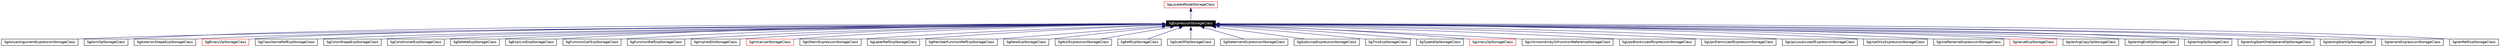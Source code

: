 digraph G
{
  edge [fontname="Helvetica",fontsize=10,labelfontname="Helvetica",labelfontsize=10];
  node [fontname="Helvetica",fontsize=10,shape=record];
  Node1 [label="SgExpressionStorageClass",height=0.2,width=0.4,color="white", fillcolor="black", style="filled" fontcolor="white"];
  Node2 -> Node1 [dir=back,color="midnightblue",fontsize=10,style="solid",fontname="Helvetica"];
  Node2 [label="SgLocatedNodeStorageClass",height=0.2,width=0.4,color="red",URL="$classSgLocatedNodeStorageClass.html"];
  Node1 -> Node3 [dir=back,color="midnightblue",fontsize=10,style="solid",fontname="Helvetica"];
  Node3 [label="SgActualArgumentExpressionStorageClass",height=0.2,width=0.4,color="black",URL="$classSgActualArgumentExpressionStorageClass.html"];
  Node1 -> Node4 [dir=back,color="midnightblue",fontsize=10,style="solid",fontname="Helvetica"];
  Node4 [label="SgAsmOpStorageClass",height=0.2,width=0.4,color="black",URL="$classSgAsmOpStorageClass.html"];
  Node1 -> Node5 [dir=back,color="midnightblue",fontsize=10,style="solid",fontname="Helvetica"];
  Node5 [label="SgAsteriskShapeExpStorageClass",height=0.2,width=0.4,color="black",URL="$classSgAsteriskShapeExpStorageClass.html"];
  Node1 -> Node6 [dir=back,color="midnightblue",fontsize=10,style="solid",fontname="Helvetica"];
  Node6 [label="SgBinaryOpStorageClass",height=0.2,width=0.4,color="red",URL="$classSgBinaryOpStorageClass.html"];
  Node1 -> Node7 [dir=back,color="midnightblue",fontsize=10,style="solid",fontname="Helvetica"];
  Node7 [label="SgClassNameRefExpStorageClass",height=0.2,width=0.4,color="black",URL="$classSgClassNameRefExpStorageClass.html"];
  Node1 -> Node8 [dir=back,color="midnightblue",fontsize=10,style="solid",fontname="Helvetica"];
  Node8 [label="SgColonShapeExpStorageClass",height=0.2,width=0.4,color="black",URL="$classSgColonShapeExpStorageClass.html"];
  Node1 -> Node9 [dir=back,color="midnightblue",fontsize=10,style="solid",fontname="Helvetica"];
  Node9 [label="SgConditionalExpStorageClass",height=0.2,width=0.4,color="black",URL="$classSgConditionalExpStorageClass.html"];
  Node1 -> Node10 [dir=back,color="midnightblue",fontsize=10,style="solid",fontname="Helvetica"];
  Node10 [label="SgDeleteExpStorageClass",height=0.2,width=0.4,color="black",URL="$classSgDeleteExpStorageClass.html"];
  Node1 -> Node11 [dir=back,color="midnightblue",fontsize=10,style="solid",fontname="Helvetica"];
  Node11 [label="SgExprListExpStorageClass",height=0.2,width=0.4,color="black",URL="$classSgExprListExpStorageClass.html"];
  Node1 -> Node12 [dir=back,color="midnightblue",fontsize=10,style="solid",fontname="Helvetica"];
  Node12 [label="SgFunctionCallExpStorageClass",height=0.2,width=0.4,color="black",URL="$classSgFunctionCallExpStorageClass.html"];
  Node1 -> Node13 [dir=back,color="midnightblue",fontsize=10,style="solid",fontname="Helvetica"];
  Node13 [label="SgFunctionRefExpStorageClass",height=0.2,width=0.4,color="black",URL="$classSgFunctionRefExpStorageClass.html"];
  Node1 -> Node14 [dir=back,color="midnightblue",fontsize=10,style="solid",fontname="Helvetica"];
  Node14 [label="SgImpliedDoStorageClass",height=0.2,width=0.4,color="black",URL="$classSgImpliedDoStorageClass.html"];
  Node1 -> Node15 [dir=back,color="midnightblue",fontsize=10,style="solid",fontname="Helvetica"];
  Node15 [label="SgInitializerStorageClass",height=0.2,width=0.4,color="red",URL="$classSgInitializerStorageClass.html"];
  Node1 -> Node16 [dir=back,color="midnightblue",fontsize=10,style="solid",fontname="Helvetica"];
  Node16 [label="SgIOItemExpressionStorageClass",height=0.2,width=0.4,color="black",URL="$classSgIOItemExpressionStorageClass.html"];
  Node1 -> Node17 [dir=back,color="midnightblue",fontsize=10,style="solid",fontname="Helvetica"];
  Node17 [label="SgLabelRefExpStorageClass",height=0.2,width=0.4,color="black",URL="$classSgLabelRefExpStorageClass.html"];
  Node1 -> Node18 [dir=back,color="midnightblue",fontsize=10,style="solid",fontname="Helvetica"];
  Node18 [label="SgMemberFunctionRefExpStorageClass",height=0.2,width=0.4,color="black",URL="$classSgMemberFunctionRefExpStorageClass.html"];
  Node1 -> Node19 [dir=back,color="midnightblue",fontsize=10,style="solid",fontname="Helvetica"];
  Node19 [label="SgNewExpStorageClass",height=0.2,width=0.4,color="black",URL="$classSgNewExpStorageClass.html"];
  Node1 -> Node20 [dir=back,color="midnightblue",fontsize=10,style="solid",fontname="Helvetica"];
  Node20 [label="SgNullExpressionStorageClass",height=0.2,width=0.4,color="black",URL="$classSgNullExpressionStorageClass.html"];
  Node1 -> Node21 [dir=back,color="midnightblue",fontsize=10,style="solid",fontname="Helvetica"];
  Node21 [label="SgRefExpStorageClass",height=0.2,width=0.4,color="black",URL="$classSgRefExpStorageClass.html"];
  Node1 -> Node22 [dir=back,color="midnightblue",fontsize=10,style="solid",fontname="Helvetica"];
  Node22 [label="SgSizeOfOpStorageClass",height=0.2,width=0.4,color="black",URL="$classSgSizeOfOpStorageClass.html"];
  Node1 -> Node23 [dir=back,color="midnightblue",fontsize=10,style="solid",fontname="Helvetica"];
  Node23 [label="SgStatementExpressionStorageClass",height=0.2,width=0.4,color="black",URL="$classSgStatementExpressionStorageClass.html"];
  Node1 -> Node24 [dir=back,color="midnightblue",fontsize=10,style="solid",fontname="Helvetica"];
  Node24 [label="SgSubscriptExpressionStorageClass",height=0.2,width=0.4,color="black",URL="$classSgSubscriptExpressionStorageClass.html"];
  Node1 -> Node25 [dir=back,color="midnightblue",fontsize=10,style="solid",fontname="Helvetica"];
  Node25 [label="SgThisExpStorageClass",height=0.2,width=0.4,color="black",URL="$classSgThisExpStorageClass.html"];
  Node1 -> Node26 [dir=back,color="midnightblue",fontsize=10,style="solid",fontname="Helvetica"];
  Node26 [label="SgTypeIdOpStorageClass",height=0.2,width=0.4,color="black",URL="$classSgTypeIdOpStorageClass.html"];
  Node1 -> Node27 [dir=back,color="midnightblue",fontsize=10,style="solid",fontname="Helvetica"];
  Node27 [label="SgUnaryOpStorageClass",height=0.2,width=0.4,color="red",URL="$classSgUnaryOpStorageClass.html"];
  Node1 -> Node28 [dir=back,color="midnightblue",fontsize=10,style="solid",fontname="Helvetica"];
  Node28 [label="SgUnknownArrayOrFunctionReferenceStorageClass",height=0.2,width=0.4,color="black",URL="$classSgUnknownArrayOrFunctionReferenceStorageClass.html"];
  Node1 -> Node29 [dir=back,color="midnightblue",fontsize=10,style="solid",fontname="Helvetica"];
  Node29 [label="SgUpcBlocksizeofExpressionStorageClass",height=0.2,width=0.4,color="black",URL="$classSgUpcBlocksizeofExpressionStorageClass.html"];
  Node1 -> Node30 [dir=back,color="midnightblue",fontsize=10,style="solid",fontname="Helvetica"];
  Node30 [label="SgUpcElemsizeofExpressionStorageClass",height=0.2,width=0.4,color="black",URL="$classSgUpcElemsizeofExpressionStorageClass.html"];
  Node1 -> Node31 [dir=back,color="midnightblue",fontsize=10,style="solid",fontname="Helvetica"];
  Node31 [label="SgUpcLocalsizeofExpressionStorageClass",height=0.2,width=0.4,color="black",URL="$classSgUpcLocalsizeofExpressionStorageClass.html"];
  Node1 -> Node32 [dir=back,color="midnightblue",fontsize=10,style="solid",fontname="Helvetica"];
  Node32 [label="SgUseOnlyExpressionStorageClass",height=0.2,width=0.4,color="black",URL="$classSgUseOnlyExpressionStorageClass.html"];
  Node1 -> Node33 [dir=back,color="midnightblue",fontsize=10,style="solid",fontname="Helvetica"];
  Node33 [label="SgUseRenameExpressionStorageClass",height=0.2,width=0.4,color="black",URL="$classSgUseRenameExpressionStorageClass.html"];
  Node1 -> Node34 [dir=back,color="midnightblue",fontsize=10,style="solid",fontname="Helvetica"];
  Node34 [label="SgValueExpStorageClass",height=0.2,width=0.4,color="red",URL="$classSgValueExpStorageClass.html"];
  Node1 -> Node35 [dir=back,color="midnightblue",fontsize=10,style="solid",fontname="Helvetica"];
  Node35 [label="SgVarArgCopyOpStorageClass",height=0.2,width=0.4,color="black",URL="$classSgVarArgCopyOpStorageClass.html"];
  Node1 -> Node36 [dir=back,color="midnightblue",fontsize=10,style="solid",fontname="Helvetica"];
  Node36 [label="SgVarArgEndOpStorageClass",height=0.2,width=0.4,color="black",URL="$classSgVarArgEndOpStorageClass.html"];
  Node1 -> Node37 [dir=back,color="midnightblue",fontsize=10,style="solid",fontname="Helvetica"];
  Node37 [label="SgVarArgOpStorageClass",height=0.2,width=0.4,color="black",URL="$classSgVarArgOpStorageClass.html"];
  Node1 -> Node38 [dir=back,color="midnightblue",fontsize=10,style="solid",fontname="Helvetica"];
  Node38 [label="SgVarArgStartOneOperandOpStorageClass",height=0.2,width=0.4,color="black",URL="$classSgVarArgStartOneOperandOpStorageClass.html"];
  Node1 -> Node39 [dir=back,color="midnightblue",fontsize=10,style="solid",fontname="Helvetica"];
  Node39 [label="SgVarArgStartOpStorageClass",height=0.2,width=0.4,color="black",URL="$classSgVarArgStartOpStorageClass.html"];
  Node1 -> Node40 [dir=back,color="midnightblue",fontsize=10,style="solid",fontname="Helvetica"];
  Node40 [label="SgVariantExpressionStorageClass",height=0.2,width=0.4,color="black",URL="$classSgVariantExpressionStorageClass.html"];
  Node1 -> Node41 [dir=back,color="midnightblue",fontsize=10,style="solid",fontname="Helvetica"];
  Node41 [label="SgVarRefExpStorageClass",height=0.2,width=0.4,color="black",URL="$classSgVarRefExpStorageClass.html"];
}
